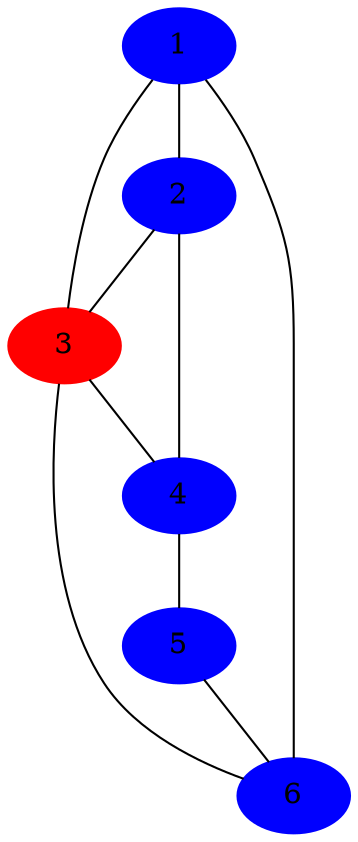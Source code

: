 graph g {
1 -- 2 [weight = 7];
1 -- 3 [weight = 9];
1 -- 6 [weight = 14];
2 -- 3 [weight = 10];
2 -- 4 [weight = 15];
3 -- 4 [weight = 11];
3 -- 6 [weight = 2];
4 -- 5 [weight = 6];
5 -- 6 [weight = 9];
1 [color=blue, style=filled];
2 [color=blue, style=filled];
3 [color=red, style=filled];
4 [color=blue, style=filled];
5 [color=blue, style=filled];
6 [color=blue, style=filled];
}
